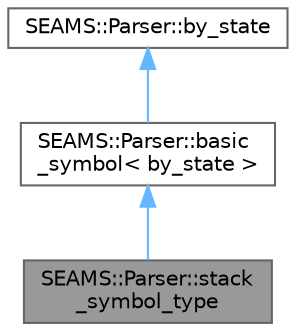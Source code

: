 digraph "SEAMS::Parser::stack_symbol_type"
{
 // LATEX_PDF_SIZE
  bgcolor="transparent";
  edge [fontname=Helvetica,fontsize=10,labelfontname=Helvetica,labelfontsize=10];
  node [fontname=Helvetica,fontsize=10,shape=box,height=0.2,width=0.4];
  Node1 [id="Node000001",label="SEAMS::Parser::stack\l_symbol_type",height=0.2,width=0.4,color="gray40", fillcolor="grey60", style="filled", fontcolor="black",tooltip="\"Internal\" symbol: element of the stack."];
  Node2 -> Node1 [id="edge1_Node000001_Node000002",dir="back",color="steelblue1",style="solid",tooltip=" "];
  Node2 [id="Node000002",label="SEAMS::Parser::basic\l_symbol\< by_state \>",height=0.2,width=0.4,color="gray40", fillcolor="white", style="filled",URL="$structSEAMS_1_1Parser_1_1basic__symbol.html",tooltip=" "];
  Node3 -> Node2 [id="edge2_Node000002_Node000003",dir="back",color="steelblue1",style="solid",tooltip=" "];
  Node3 [id="Node000003",label="SEAMS::Parser::by_state",height=0.2,width=0.4,color="gray40", fillcolor="white", style="filled",URL="$structSEAMS_1_1Parser_1_1by__state.html",tooltip="Type access provider for state based symbols."];
}
